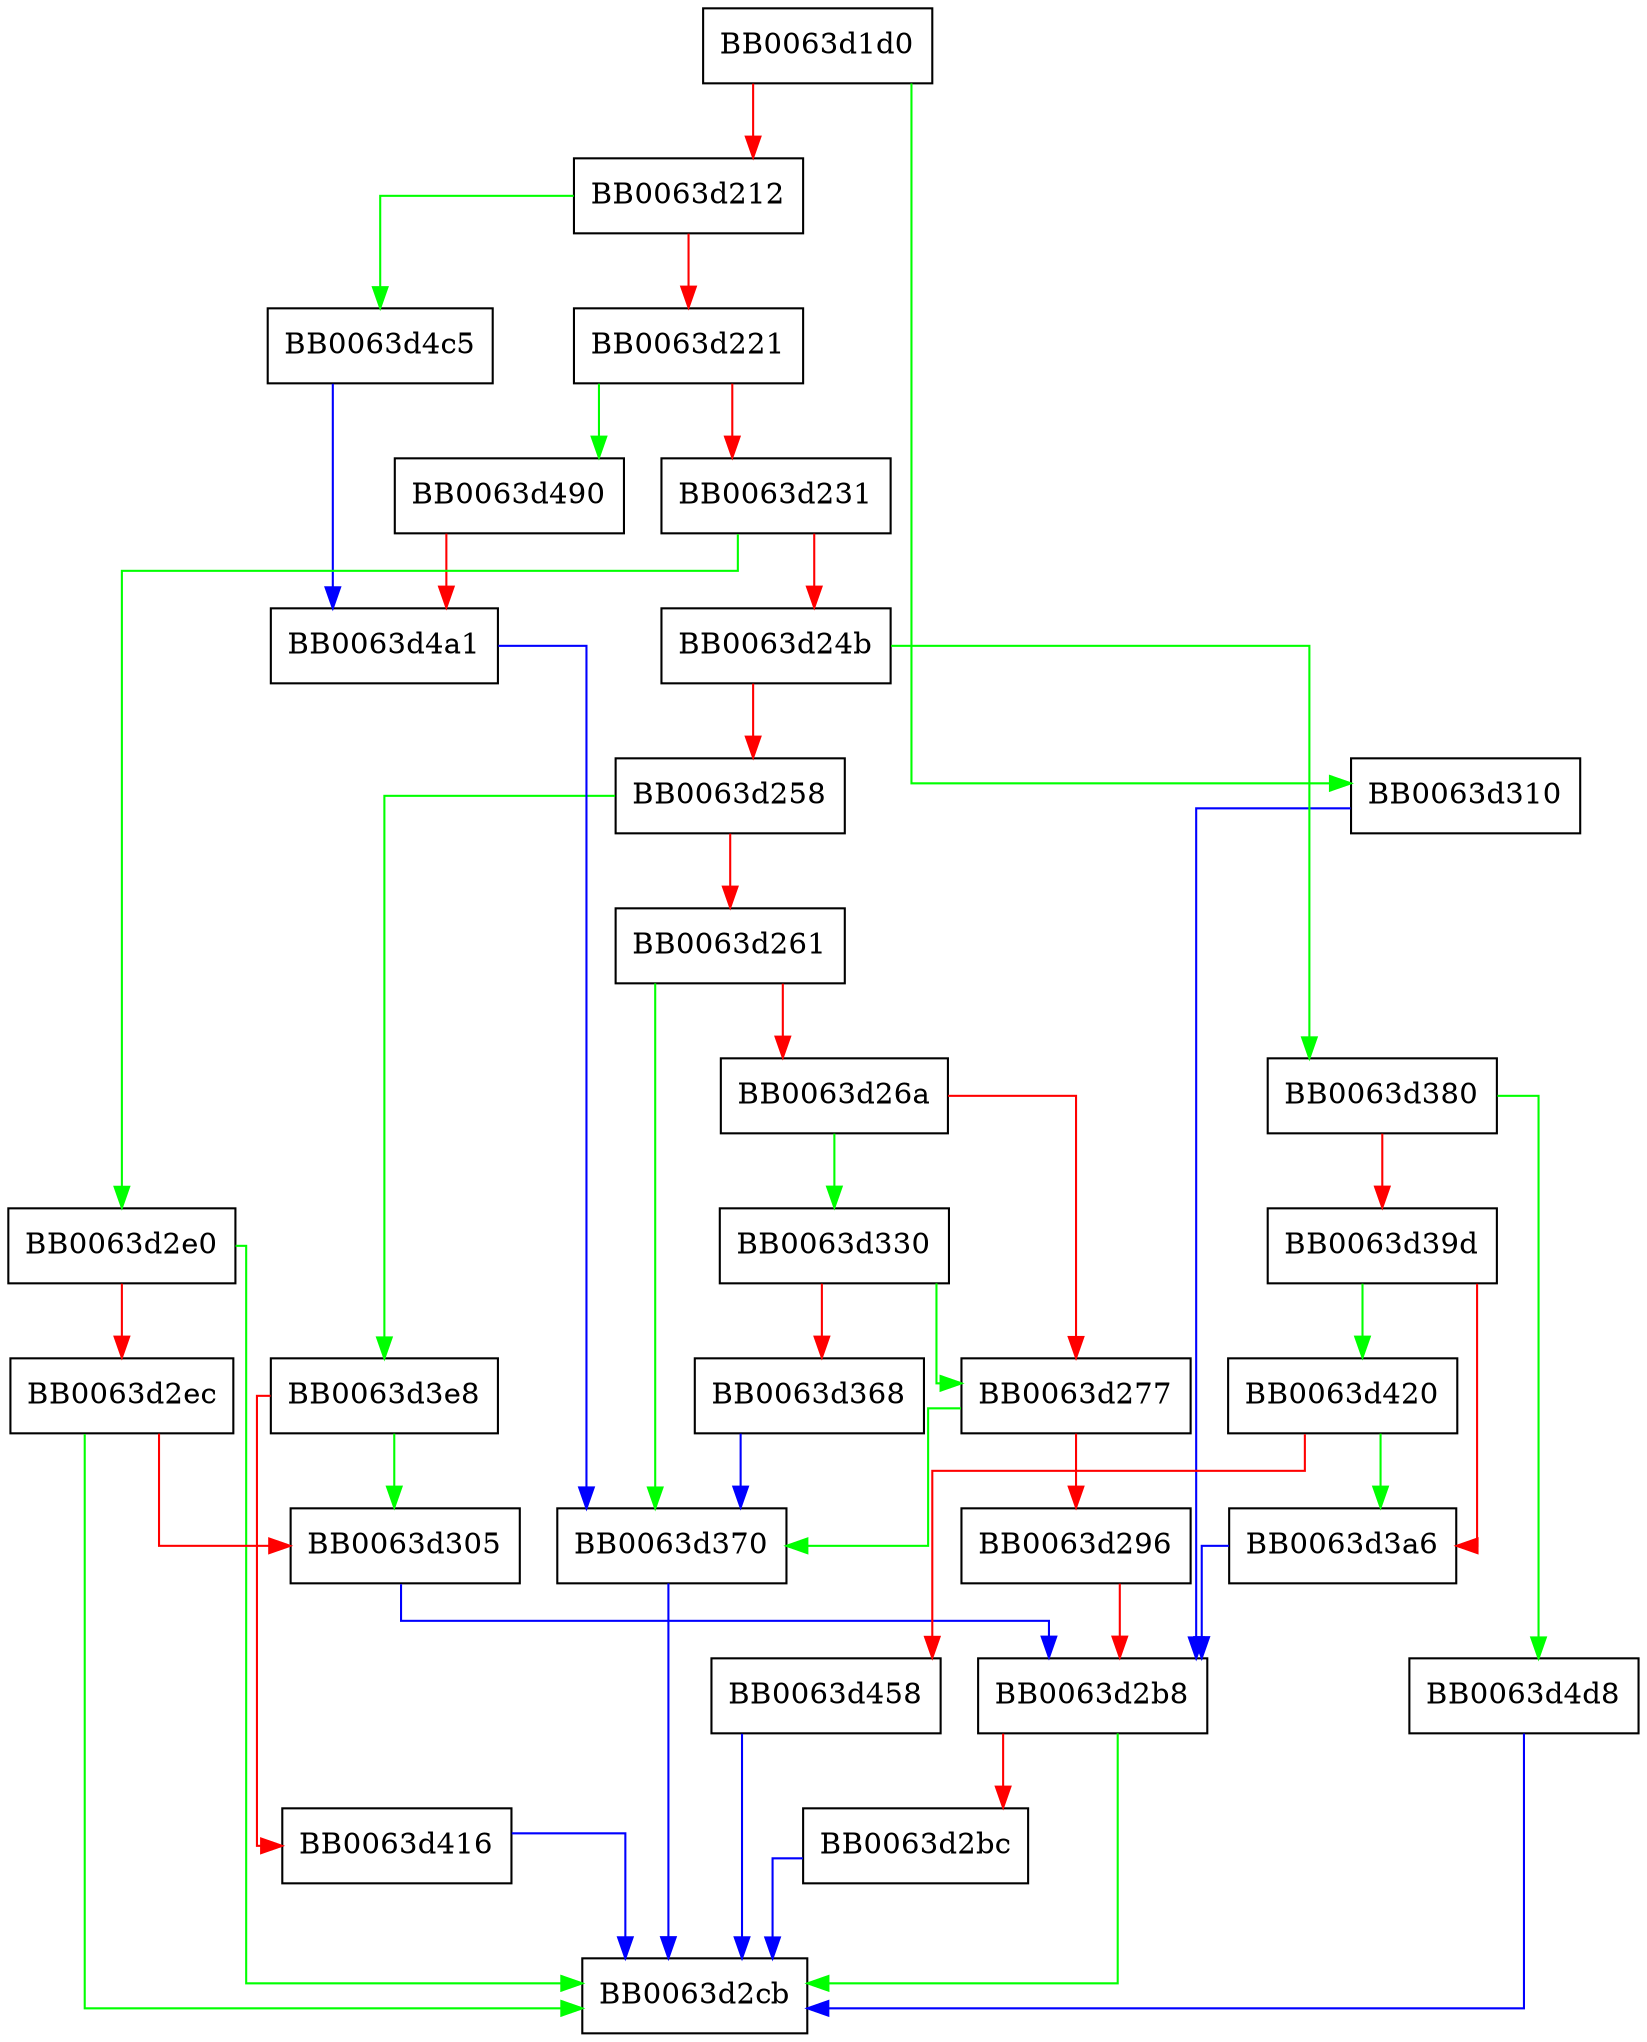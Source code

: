 digraph pkey_rsa_sign {
  node [shape="box"];
  graph [splines=ortho];
  BB0063d1d0 -> BB0063d310 [color="green"];
  BB0063d1d0 -> BB0063d212 [color="red"];
  BB0063d212 -> BB0063d4c5 [color="green"];
  BB0063d212 -> BB0063d221 [color="red"];
  BB0063d221 -> BB0063d490 [color="green"];
  BB0063d221 -> BB0063d231 [color="red"];
  BB0063d231 -> BB0063d2e0 [color="green"];
  BB0063d231 -> BB0063d24b [color="red"];
  BB0063d24b -> BB0063d380 [color="green"];
  BB0063d24b -> BB0063d258 [color="red"];
  BB0063d258 -> BB0063d3e8 [color="green"];
  BB0063d258 -> BB0063d261 [color="red"];
  BB0063d261 -> BB0063d370 [color="green"];
  BB0063d261 -> BB0063d26a [color="red"];
  BB0063d26a -> BB0063d330 [color="green"];
  BB0063d26a -> BB0063d277 [color="red"];
  BB0063d277 -> BB0063d370 [color="green"];
  BB0063d277 -> BB0063d296 [color="red"];
  BB0063d296 -> BB0063d2b8 [color="red"];
  BB0063d2b8 -> BB0063d2cb [color="green"];
  BB0063d2b8 -> BB0063d2bc [color="red"];
  BB0063d2bc -> BB0063d2cb [color="blue"];
  BB0063d2e0 -> BB0063d2cb [color="green"];
  BB0063d2e0 -> BB0063d2ec [color="red"];
  BB0063d2ec -> BB0063d2cb [color="green"];
  BB0063d2ec -> BB0063d305 [color="red"];
  BB0063d305 -> BB0063d2b8 [color="blue"];
  BB0063d310 -> BB0063d2b8 [color="blue"];
  BB0063d330 -> BB0063d277 [color="green"];
  BB0063d330 -> BB0063d368 [color="red"];
  BB0063d368 -> BB0063d370 [color="blue"];
  BB0063d370 -> BB0063d2cb [color="blue"];
  BB0063d380 -> BB0063d4d8 [color="green"];
  BB0063d380 -> BB0063d39d [color="red"];
  BB0063d39d -> BB0063d420 [color="green"];
  BB0063d39d -> BB0063d3a6 [color="red"];
  BB0063d3a6 -> BB0063d2b8 [color="blue"];
  BB0063d3e8 -> BB0063d305 [color="green"];
  BB0063d3e8 -> BB0063d416 [color="red"];
  BB0063d416 -> BB0063d2cb [color="blue"];
  BB0063d420 -> BB0063d3a6 [color="green"];
  BB0063d420 -> BB0063d458 [color="red"];
  BB0063d458 -> BB0063d2cb [color="blue"];
  BB0063d490 -> BB0063d4a1 [color="red"];
  BB0063d4a1 -> BB0063d370 [color="blue"];
  BB0063d4c5 -> BB0063d4a1 [color="blue"];
  BB0063d4d8 -> BB0063d2cb [color="blue"];
}